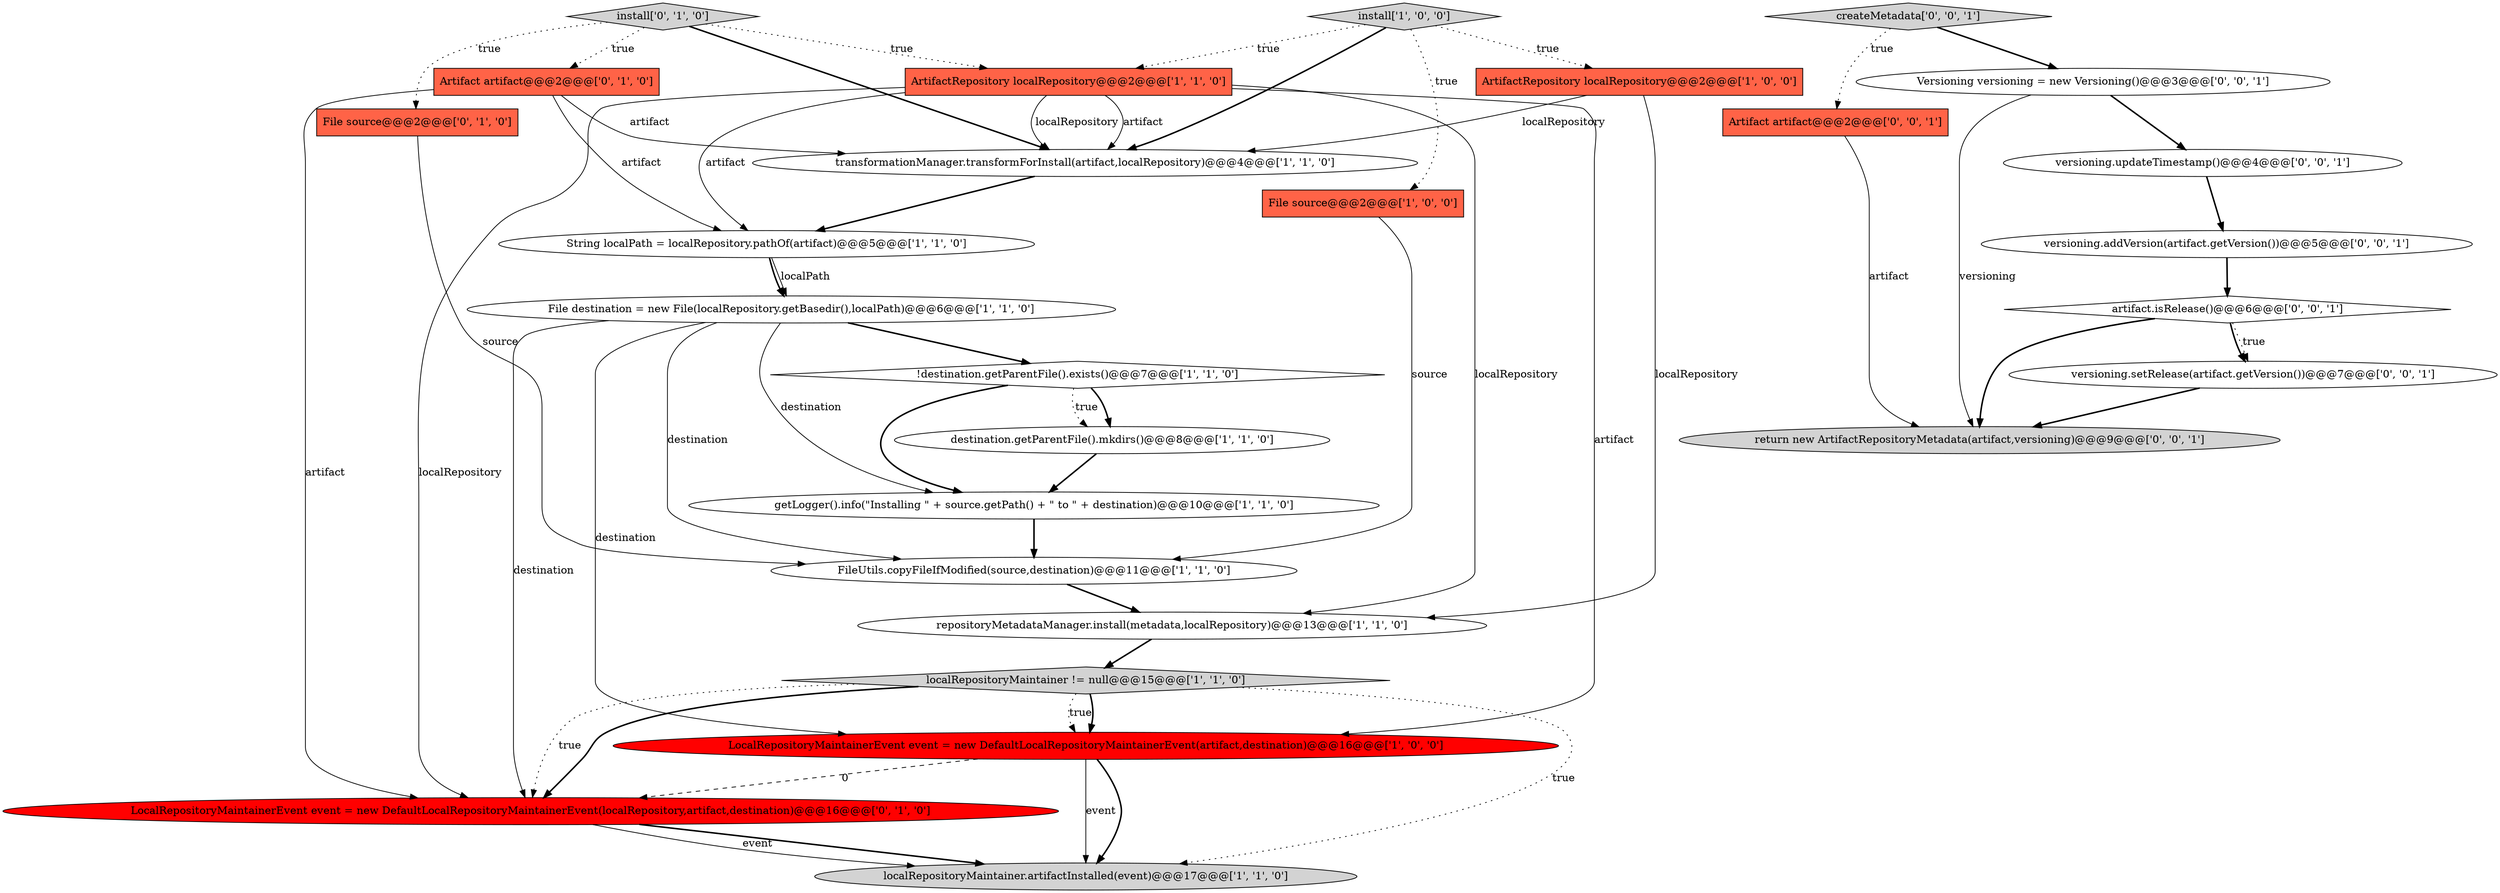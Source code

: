 digraph {
17 [style = filled, label = "Artifact artifact@@@2@@@['0', '1', '0']", fillcolor = tomato, shape = box image = "AAA0AAABBB2BBB"];
24 [style = filled, label = "return new ArtifactRepositoryMetadata(artifact,versioning)@@@9@@@['0', '0', '1']", fillcolor = lightgray, shape = ellipse image = "AAA0AAABBB3BBB"];
3 [style = filled, label = "transformationManager.transformForInstall(artifact,localRepository)@@@4@@@['1', '1', '0']", fillcolor = white, shape = ellipse image = "AAA0AAABBB1BBB"];
2 [style = filled, label = "!destination.getParentFile().exists()@@@7@@@['1', '1', '0']", fillcolor = white, shape = diamond image = "AAA0AAABBB1BBB"];
19 [style = filled, label = "Artifact artifact@@@2@@@['0', '0', '1']", fillcolor = tomato, shape = box image = "AAA0AAABBB3BBB"];
1 [style = filled, label = "repositoryMetadataManager.install(metadata,localRepository)@@@13@@@['1', '1', '0']", fillcolor = white, shape = ellipse image = "AAA0AAABBB1BBB"];
18 [style = filled, label = "LocalRepositoryMaintainerEvent event = new DefaultLocalRepositoryMaintainerEvent(localRepository,artifact,destination)@@@16@@@['0', '1', '0']", fillcolor = red, shape = ellipse image = "AAA1AAABBB2BBB"];
11 [style = filled, label = "localRepositoryMaintainer.artifactInstalled(event)@@@17@@@['1', '1', '0']", fillcolor = lightgray, shape = ellipse image = "AAA0AAABBB1BBB"];
6 [style = filled, label = "destination.getParentFile().mkdirs()@@@8@@@['1', '1', '0']", fillcolor = white, shape = ellipse image = "AAA0AAABBB1BBB"];
16 [style = filled, label = "install['0', '1', '0']", fillcolor = lightgray, shape = diamond image = "AAA0AAABBB2BBB"];
4 [style = filled, label = "ArtifactRepository localRepository@@@2@@@['1', '0', '0']", fillcolor = tomato, shape = box image = "AAA0AAABBB1BBB"];
7 [style = filled, label = "FileUtils.copyFileIfModified(source,destination)@@@11@@@['1', '1', '0']", fillcolor = white, shape = ellipse image = "AAA0AAABBB1BBB"];
25 [style = filled, label = "versioning.setRelease(artifact.getVersion())@@@7@@@['0', '0', '1']", fillcolor = white, shape = ellipse image = "AAA0AAABBB3BBB"];
15 [style = filled, label = "File source@@@2@@@['0', '1', '0']", fillcolor = tomato, shape = box image = "AAA0AAABBB2BBB"];
14 [style = filled, label = "String localPath = localRepository.pathOf(artifact)@@@5@@@['1', '1', '0']", fillcolor = white, shape = ellipse image = "AAA0AAABBB1BBB"];
0 [style = filled, label = "LocalRepositoryMaintainerEvent event = new DefaultLocalRepositoryMaintainerEvent(artifact,destination)@@@16@@@['1', '0', '0']", fillcolor = red, shape = ellipse image = "AAA1AAABBB1BBB"];
20 [style = filled, label = "Versioning versioning = new Versioning()@@@3@@@['0', '0', '1']", fillcolor = white, shape = ellipse image = "AAA0AAABBB3BBB"];
21 [style = filled, label = "versioning.updateTimestamp()@@@4@@@['0', '0', '1']", fillcolor = white, shape = ellipse image = "AAA0AAABBB3BBB"];
22 [style = filled, label = "versioning.addVersion(artifact.getVersion())@@@5@@@['0', '0', '1']", fillcolor = white, shape = ellipse image = "AAA0AAABBB3BBB"];
23 [style = filled, label = "artifact.isRelease()@@@6@@@['0', '0', '1']", fillcolor = white, shape = diamond image = "AAA0AAABBB3BBB"];
5 [style = filled, label = "localRepositoryMaintainer != null@@@15@@@['1', '1', '0']", fillcolor = lightgray, shape = diamond image = "AAA0AAABBB1BBB"];
12 [style = filled, label = "ArtifactRepository localRepository@@@2@@@['1', '1', '0']", fillcolor = tomato, shape = box image = "AAA0AAABBB1BBB"];
8 [style = filled, label = "install['1', '0', '0']", fillcolor = lightgray, shape = diamond image = "AAA0AAABBB1BBB"];
13 [style = filled, label = "getLogger().info(\"Installing \" + source.getPath() + \" to \" + destination)@@@10@@@['1', '1', '0']", fillcolor = white, shape = ellipse image = "AAA0AAABBB1BBB"];
26 [style = filled, label = "createMetadata['0', '0', '1']", fillcolor = lightgray, shape = diamond image = "AAA0AAABBB3BBB"];
10 [style = filled, label = "File destination = new File(localRepository.getBasedir(),localPath)@@@6@@@['1', '1', '0']", fillcolor = white, shape = ellipse image = "AAA0AAABBB1BBB"];
9 [style = filled, label = "File source@@@2@@@['1', '0', '0']", fillcolor = tomato, shape = box image = "AAA0AAABBB1BBB"];
17->18 [style = solid, label="artifact"];
1->5 [style = bold, label=""];
16->3 [style = bold, label=""];
23->25 [style = bold, label=""];
12->14 [style = solid, label="artifact"];
10->0 [style = solid, label="destination"];
7->1 [style = bold, label=""];
16->12 [style = dotted, label="true"];
9->7 [style = solid, label="source"];
5->18 [style = dotted, label="true"];
17->3 [style = solid, label="artifact"];
2->6 [style = bold, label=""];
12->3 [style = solid, label="localRepository"];
4->1 [style = solid, label="localRepository"];
12->18 [style = solid, label="localRepository"];
3->14 [style = bold, label=""];
8->3 [style = bold, label=""];
18->11 [style = bold, label=""];
16->17 [style = dotted, label="true"];
14->10 [style = bold, label=""];
0->11 [style = bold, label=""];
26->20 [style = bold, label=""];
15->7 [style = solid, label="source"];
26->19 [style = dotted, label="true"];
18->11 [style = solid, label="event"];
5->18 [style = bold, label=""];
5->0 [style = dotted, label="true"];
12->0 [style = solid, label="artifact"];
22->23 [style = bold, label=""];
8->4 [style = dotted, label="true"];
0->11 [style = solid, label="event"];
2->13 [style = bold, label=""];
20->21 [style = bold, label=""];
17->14 [style = solid, label="artifact"];
25->24 [style = bold, label=""];
23->24 [style = bold, label=""];
5->11 [style = dotted, label="true"];
12->3 [style = solid, label="artifact"];
4->3 [style = solid, label="localRepository"];
8->12 [style = dotted, label="true"];
5->0 [style = bold, label=""];
21->22 [style = bold, label=""];
2->6 [style = dotted, label="true"];
13->7 [style = bold, label=""];
10->13 [style = solid, label="destination"];
10->7 [style = solid, label="destination"];
6->13 [style = bold, label=""];
0->18 [style = dashed, label="0"];
10->2 [style = bold, label=""];
10->18 [style = solid, label="destination"];
8->9 [style = dotted, label="true"];
19->24 [style = solid, label="artifact"];
20->24 [style = solid, label="versioning"];
23->25 [style = dotted, label="true"];
12->1 [style = solid, label="localRepository"];
14->10 [style = solid, label="localPath"];
16->15 [style = dotted, label="true"];
}
